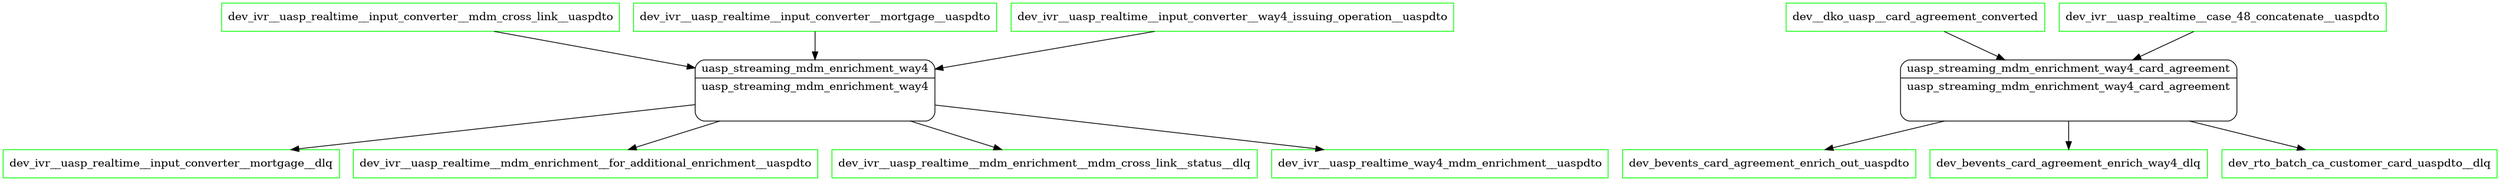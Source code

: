 @startuml
digraph dfd{
	node[shape=record]

uasp_streaming_mdm_enrichment_way4 [label="{<f0> uasp_streaming_mdm_enrichment_way4 |<f1> uasp_streaming_mdm_enrichment_way4\n\n\n}" shape=Mrecord];
dev_ivr__uasp_realtime__input_converter__mortgage__dlq [label="dev_ivr__uasp_realtime__input_converter__mortgage__dlq" shape=box color=Green];
dev_ivr__uasp_realtime__mdm_enrichment__for_additional_enrichment__uaspdto [label="dev_ivr__uasp_realtime__mdm_enrichment__for_additional_enrichment__uaspdto" shape=box color=Green];
dev_ivr__uasp_realtime__mdm_enrichment__mdm_cross_link__status__dlq [label="dev_ivr__uasp_realtime__mdm_enrichment__mdm_cross_link__status__dlq" shape=box color=Green];
dev_ivr__uasp_realtime_way4_mdm_enrichment__uaspdto [label="dev_ivr__uasp_realtime_way4_mdm_enrichment__uaspdto" shape=box color=Green];
uasp_streaming_mdm_enrichment_way4_card_agreement [label="{<f0> uasp_streaming_mdm_enrichment_way4_card_agreement |<f1> uasp_streaming_mdm_enrichment_way4_card_agreement\n\n\n}" shape=Mrecord];
dev_bevents_card_agreement_enrich_out_uaspdto [label="dev_bevents_card_agreement_enrich_out_uaspdto" shape=box color=Green];
dev_bevents_card_agreement_enrich_way4_dlq [label="dev_bevents_card_agreement_enrich_way4_dlq" shape=box color=Green];
dev_rto_batch_ca_customer_card_uaspdto__dlq [label="dev_rto_batch_ca_customer_card_uaspdto__dlq" shape=box color=Green];
dev__dko_uasp__card_agreement_converted [label="dev__dko_uasp__card_agreement_converted" shape=box color=Green];
dev_ivr__uasp_realtime__case_48_concatenate__uaspdto [label="dev_ivr__uasp_realtime__case_48_concatenate__uaspdto" shape=box color=Green];
dev_ivr__uasp_realtime__input_converter__mdm_cross_link__uaspdto [label="dev_ivr__uasp_realtime__input_converter__mdm_cross_link__uaspdto" shape=box color=Green];
dev_ivr__uasp_realtime__input_converter__mortgage__uaspdto [label="dev_ivr__uasp_realtime__input_converter__mortgage__uaspdto" shape=box color=Green];
dev_ivr__uasp_realtime__input_converter__way4_issuing_operation__uaspdto [label="dev_ivr__uasp_realtime__input_converter__way4_issuing_operation__uaspdto" shape=box color=Green];

uasp_streaming_mdm_enrichment_way4 -> dev_ivr__uasp_realtime__input_converter__mortgage__dlq
uasp_streaming_mdm_enrichment_way4 -> dev_ivr__uasp_realtime__mdm_enrichment__for_additional_enrichment__uaspdto
uasp_streaming_mdm_enrichment_way4 -> dev_ivr__uasp_realtime__mdm_enrichment__mdm_cross_link__status__dlq
uasp_streaming_mdm_enrichment_way4 -> dev_ivr__uasp_realtime_way4_mdm_enrichment__uaspdto
uasp_streaming_mdm_enrichment_way4_card_agreement -> dev_bevents_card_agreement_enrich_out_uaspdto
uasp_streaming_mdm_enrichment_way4_card_agreement -> dev_bevents_card_agreement_enrich_way4_dlq
uasp_streaming_mdm_enrichment_way4_card_agreement -> dev_rto_batch_ca_customer_card_uaspdto__dlq
dev__dko_uasp__card_agreement_converted -> uasp_streaming_mdm_enrichment_way4_card_agreement
dev_ivr__uasp_realtime__case_48_concatenate__uaspdto -> uasp_streaming_mdm_enrichment_way4_card_agreement
dev_ivr__uasp_realtime__input_converter__mdm_cross_link__uaspdto -> uasp_streaming_mdm_enrichment_way4
dev_ivr__uasp_realtime__input_converter__mortgage__uaspdto -> uasp_streaming_mdm_enrichment_way4
dev_ivr__uasp_realtime__input_converter__way4_issuing_operation__uaspdto -> uasp_streaming_mdm_enrichment_way4

}
@enduml